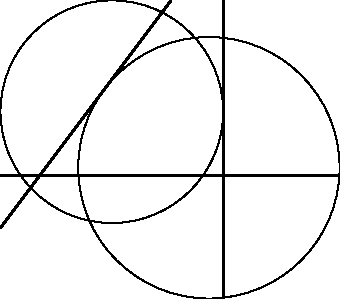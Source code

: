 size(6cm,0);
import math;

pair project(pair pt, pair A, pair B)
  {
    return extension(pt,pt-dir(90+degrees(A-B,false)),A,B);
  }


pair ecenter(pair A, pair B, pair C)
  {
    return extension(A, A+rotate(15)*dir(A--B,A--C), B, B+rotate(15)*dir(B--A,B--C));
  }

path ecircle(pair A, pair B, pair C)
  {
    return shift(ecenter(A,B,C))*scale(abs(ecenter(A,B,C)-project(ecenter(A,B,C),B,C)))*unitcircle;
  }

pair A=(0,0), B=(3,0), C=(3,4);
path tr=A--B--C--cycle;

draw(ecircle(A,B,C));
draw(ecircle(B,C,A));

pen p=linewidth(1pt);
drawline(A,B, p);
drawline(A,C, p);
drawline(B,C, p);